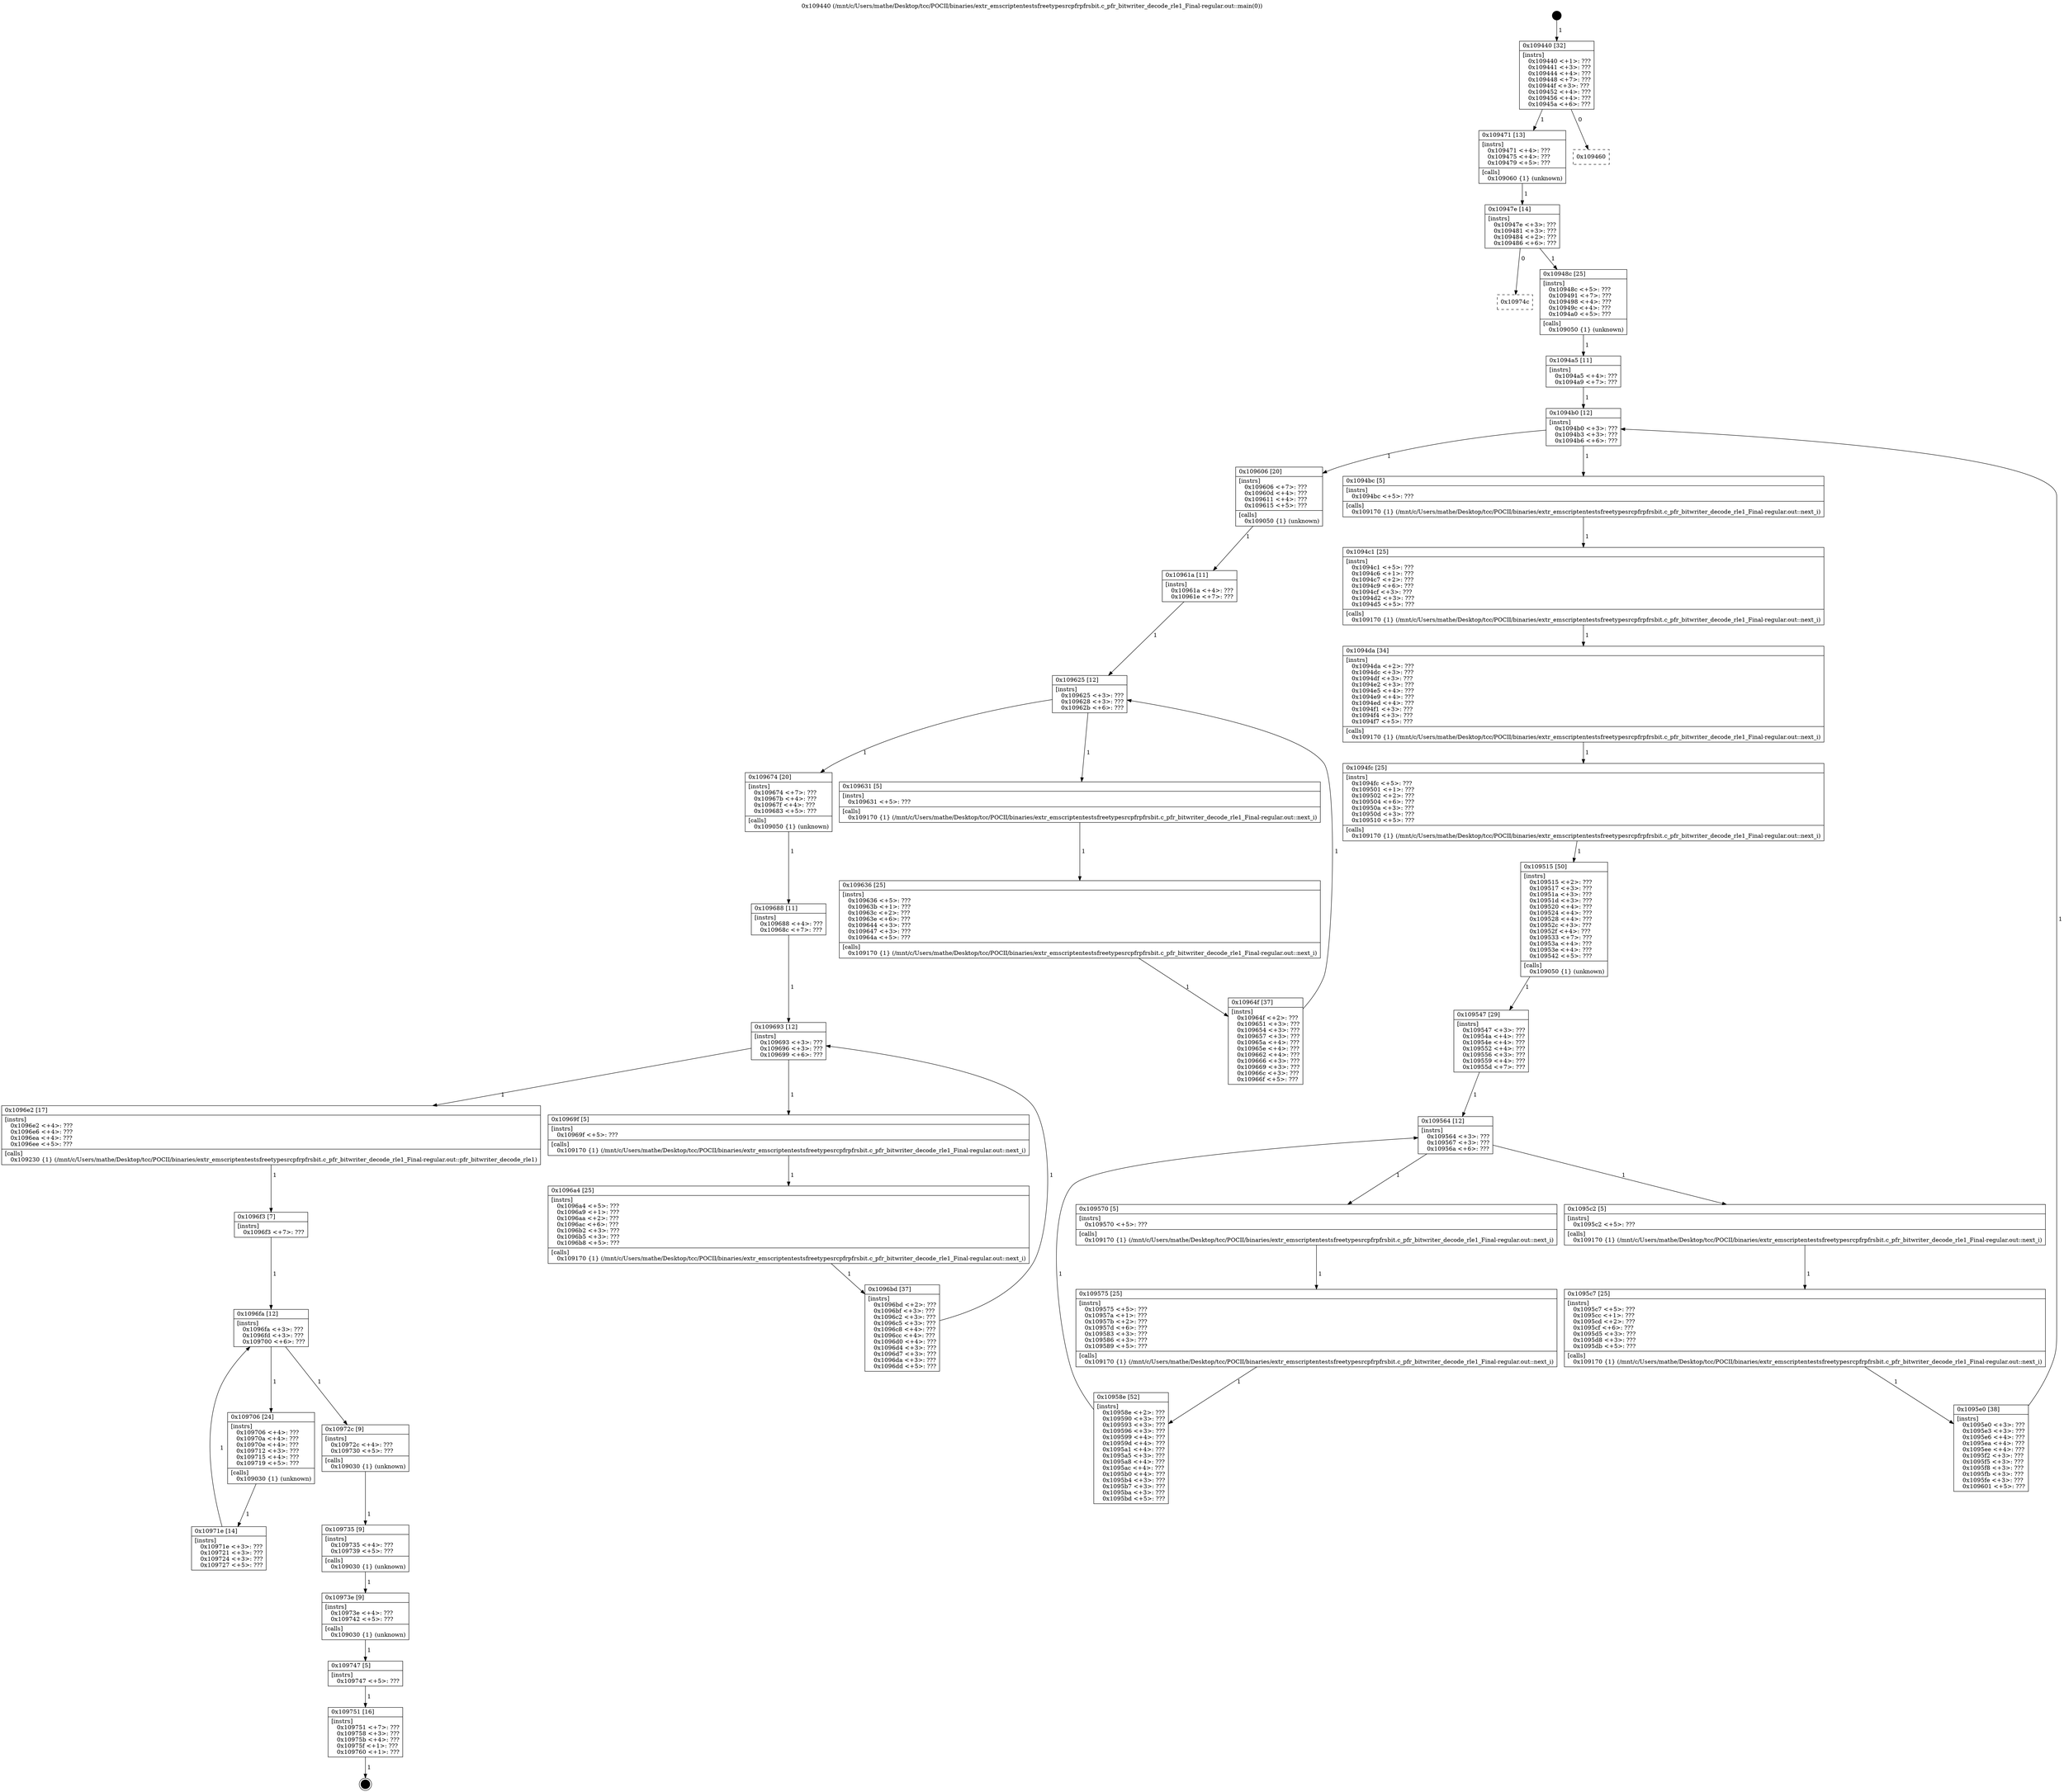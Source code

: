 digraph "0x109440" {
  label = "0x109440 (/mnt/c/Users/mathe/Desktop/tcc/POCII/binaries/extr_emscriptentestsfreetypesrcpfrpfrsbit.c_pfr_bitwriter_decode_rle1_Final-regular.out::main(0))"
  labelloc = "t"
  node[shape=record]

  Entry [label="",width=0.3,height=0.3,shape=circle,fillcolor=black,style=filled]
  "0x109440" [label="{
     0x109440 [32]\l
     | [instrs]\l
     &nbsp;&nbsp;0x109440 \<+1\>: ???\l
     &nbsp;&nbsp;0x109441 \<+3\>: ???\l
     &nbsp;&nbsp;0x109444 \<+4\>: ???\l
     &nbsp;&nbsp;0x109448 \<+7\>: ???\l
     &nbsp;&nbsp;0x10944f \<+3\>: ???\l
     &nbsp;&nbsp;0x109452 \<+4\>: ???\l
     &nbsp;&nbsp;0x109456 \<+4\>: ???\l
     &nbsp;&nbsp;0x10945a \<+6\>: ???\l
  }"]
  "0x109471" [label="{
     0x109471 [13]\l
     | [instrs]\l
     &nbsp;&nbsp;0x109471 \<+4\>: ???\l
     &nbsp;&nbsp;0x109475 \<+4\>: ???\l
     &nbsp;&nbsp;0x109479 \<+5\>: ???\l
     | [calls]\l
     &nbsp;&nbsp;0x109060 \{1\} (unknown)\l
  }"]
  "0x109460" [label="{
     0x109460\l
  }", style=dashed]
  "0x10947e" [label="{
     0x10947e [14]\l
     | [instrs]\l
     &nbsp;&nbsp;0x10947e \<+3\>: ???\l
     &nbsp;&nbsp;0x109481 \<+3\>: ???\l
     &nbsp;&nbsp;0x109484 \<+2\>: ???\l
     &nbsp;&nbsp;0x109486 \<+6\>: ???\l
  }"]
  "0x10974c" [label="{
     0x10974c\l
  }", style=dashed]
  "0x10948c" [label="{
     0x10948c [25]\l
     | [instrs]\l
     &nbsp;&nbsp;0x10948c \<+5\>: ???\l
     &nbsp;&nbsp;0x109491 \<+7\>: ???\l
     &nbsp;&nbsp;0x109498 \<+4\>: ???\l
     &nbsp;&nbsp;0x10949c \<+4\>: ???\l
     &nbsp;&nbsp;0x1094a0 \<+5\>: ???\l
     | [calls]\l
     &nbsp;&nbsp;0x109050 \{1\} (unknown)\l
  }"]
  Exit [label="",width=0.3,height=0.3,shape=circle,fillcolor=black,style=filled,peripheries=2]
  "0x1094b0" [label="{
     0x1094b0 [12]\l
     | [instrs]\l
     &nbsp;&nbsp;0x1094b0 \<+3\>: ???\l
     &nbsp;&nbsp;0x1094b3 \<+3\>: ???\l
     &nbsp;&nbsp;0x1094b6 \<+6\>: ???\l
  }"]
  "0x109606" [label="{
     0x109606 [20]\l
     | [instrs]\l
     &nbsp;&nbsp;0x109606 \<+7\>: ???\l
     &nbsp;&nbsp;0x10960d \<+4\>: ???\l
     &nbsp;&nbsp;0x109611 \<+4\>: ???\l
     &nbsp;&nbsp;0x109615 \<+5\>: ???\l
     | [calls]\l
     &nbsp;&nbsp;0x109050 \{1\} (unknown)\l
  }"]
  "0x1094bc" [label="{
     0x1094bc [5]\l
     | [instrs]\l
     &nbsp;&nbsp;0x1094bc \<+5\>: ???\l
     | [calls]\l
     &nbsp;&nbsp;0x109170 \{1\} (/mnt/c/Users/mathe/Desktop/tcc/POCII/binaries/extr_emscriptentestsfreetypesrcpfrpfrsbit.c_pfr_bitwriter_decode_rle1_Final-regular.out::next_i)\l
  }"]
  "0x1094c1" [label="{
     0x1094c1 [25]\l
     | [instrs]\l
     &nbsp;&nbsp;0x1094c1 \<+5\>: ???\l
     &nbsp;&nbsp;0x1094c6 \<+1\>: ???\l
     &nbsp;&nbsp;0x1094c7 \<+2\>: ???\l
     &nbsp;&nbsp;0x1094c9 \<+6\>: ???\l
     &nbsp;&nbsp;0x1094cf \<+3\>: ???\l
     &nbsp;&nbsp;0x1094d2 \<+3\>: ???\l
     &nbsp;&nbsp;0x1094d5 \<+5\>: ???\l
     | [calls]\l
     &nbsp;&nbsp;0x109170 \{1\} (/mnt/c/Users/mathe/Desktop/tcc/POCII/binaries/extr_emscriptentestsfreetypesrcpfrpfrsbit.c_pfr_bitwriter_decode_rle1_Final-regular.out::next_i)\l
  }"]
  "0x1094da" [label="{
     0x1094da [34]\l
     | [instrs]\l
     &nbsp;&nbsp;0x1094da \<+2\>: ???\l
     &nbsp;&nbsp;0x1094dc \<+3\>: ???\l
     &nbsp;&nbsp;0x1094df \<+3\>: ???\l
     &nbsp;&nbsp;0x1094e2 \<+3\>: ???\l
     &nbsp;&nbsp;0x1094e5 \<+4\>: ???\l
     &nbsp;&nbsp;0x1094e9 \<+4\>: ???\l
     &nbsp;&nbsp;0x1094ed \<+4\>: ???\l
     &nbsp;&nbsp;0x1094f1 \<+3\>: ???\l
     &nbsp;&nbsp;0x1094f4 \<+3\>: ???\l
     &nbsp;&nbsp;0x1094f7 \<+5\>: ???\l
     | [calls]\l
     &nbsp;&nbsp;0x109170 \{1\} (/mnt/c/Users/mathe/Desktop/tcc/POCII/binaries/extr_emscriptentestsfreetypesrcpfrpfrsbit.c_pfr_bitwriter_decode_rle1_Final-regular.out::next_i)\l
  }"]
  "0x1094fc" [label="{
     0x1094fc [25]\l
     | [instrs]\l
     &nbsp;&nbsp;0x1094fc \<+5\>: ???\l
     &nbsp;&nbsp;0x109501 \<+1\>: ???\l
     &nbsp;&nbsp;0x109502 \<+2\>: ???\l
     &nbsp;&nbsp;0x109504 \<+6\>: ???\l
     &nbsp;&nbsp;0x10950a \<+3\>: ???\l
     &nbsp;&nbsp;0x10950d \<+3\>: ???\l
     &nbsp;&nbsp;0x109510 \<+5\>: ???\l
     | [calls]\l
     &nbsp;&nbsp;0x109170 \{1\} (/mnt/c/Users/mathe/Desktop/tcc/POCII/binaries/extr_emscriptentestsfreetypesrcpfrpfrsbit.c_pfr_bitwriter_decode_rle1_Final-regular.out::next_i)\l
  }"]
  "0x109515" [label="{
     0x109515 [50]\l
     | [instrs]\l
     &nbsp;&nbsp;0x109515 \<+2\>: ???\l
     &nbsp;&nbsp;0x109517 \<+3\>: ???\l
     &nbsp;&nbsp;0x10951a \<+3\>: ???\l
     &nbsp;&nbsp;0x10951d \<+3\>: ???\l
     &nbsp;&nbsp;0x109520 \<+4\>: ???\l
     &nbsp;&nbsp;0x109524 \<+4\>: ???\l
     &nbsp;&nbsp;0x109528 \<+4\>: ???\l
     &nbsp;&nbsp;0x10952c \<+3\>: ???\l
     &nbsp;&nbsp;0x10952f \<+4\>: ???\l
     &nbsp;&nbsp;0x109533 \<+7\>: ???\l
     &nbsp;&nbsp;0x10953a \<+4\>: ???\l
     &nbsp;&nbsp;0x10953e \<+4\>: ???\l
     &nbsp;&nbsp;0x109542 \<+5\>: ???\l
     | [calls]\l
     &nbsp;&nbsp;0x109050 \{1\} (unknown)\l
  }"]
  "0x109564" [label="{
     0x109564 [12]\l
     | [instrs]\l
     &nbsp;&nbsp;0x109564 \<+3\>: ???\l
     &nbsp;&nbsp;0x109567 \<+3\>: ???\l
     &nbsp;&nbsp;0x10956a \<+6\>: ???\l
  }"]
  "0x1095c2" [label="{
     0x1095c2 [5]\l
     | [instrs]\l
     &nbsp;&nbsp;0x1095c2 \<+5\>: ???\l
     | [calls]\l
     &nbsp;&nbsp;0x109170 \{1\} (/mnt/c/Users/mathe/Desktop/tcc/POCII/binaries/extr_emscriptentestsfreetypesrcpfrpfrsbit.c_pfr_bitwriter_decode_rle1_Final-regular.out::next_i)\l
  }"]
  "0x109570" [label="{
     0x109570 [5]\l
     | [instrs]\l
     &nbsp;&nbsp;0x109570 \<+5\>: ???\l
     | [calls]\l
     &nbsp;&nbsp;0x109170 \{1\} (/mnt/c/Users/mathe/Desktop/tcc/POCII/binaries/extr_emscriptentestsfreetypesrcpfrpfrsbit.c_pfr_bitwriter_decode_rle1_Final-regular.out::next_i)\l
  }"]
  "0x109575" [label="{
     0x109575 [25]\l
     | [instrs]\l
     &nbsp;&nbsp;0x109575 \<+5\>: ???\l
     &nbsp;&nbsp;0x10957a \<+1\>: ???\l
     &nbsp;&nbsp;0x10957b \<+2\>: ???\l
     &nbsp;&nbsp;0x10957d \<+6\>: ???\l
     &nbsp;&nbsp;0x109583 \<+3\>: ???\l
     &nbsp;&nbsp;0x109586 \<+3\>: ???\l
     &nbsp;&nbsp;0x109589 \<+5\>: ???\l
     | [calls]\l
     &nbsp;&nbsp;0x109170 \{1\} (/mnt/c/Users/mathe/Desktop/tcc/POCII/binaries/extr_emscriptentestsfreetypesrcpfrpfrsbit.c_pfr_bitwriter_decode_rle1_Final-regular.out::next_i)\l
  }"]
  "0x10958e" [label="{
     0x10958e [52]\l
     | [instrs]\l
     &nbsp;&nbsp;0x10958e \<+2\>: ???\l
     &nbsp;&nbsp;0x109590 \<+3\>: ???\l
     &nbsp;&nbsp;0x109593 \<+3\>: ???\l
     &nbsp;&nbsp;0x109596 \<+3\>: ???\l
     &nbsp;&nbsp;0x109599 \<+4\>: ???\l
     &nbsp;&nbsp;0x10959d \<+4\>: ???\l
     &nbsp;&nbsp;0x1095a1 \<+4\>: ???\l
     &nbsp;&nbsp;0x1095a5 \<+3\>: ???\l
     &nbsp;&nbsp;0x1095a8 \<+4\>: ???\l
     &nbsp;&nbsp;0x1095ac \<+4\>: ???\l
     &nbsp;&nbsp;0x1095b0 \<+4\>: ???\l
     &nbsp;&nbsp;0x1095b4 \<+3\>: ???\l
     &nbsp;&nbsp;0x1095b7 \<+3\>: ???\l
     &nbsp;&nbsp;0x1095ba \<+3\>: ???\l
     &nbsp;&nbsp;0x1095bd \<+5\>: ???\l
  }"]
  "0x109547" [label="{
     0x109547 [29]\l
     | [instrs]\l
     &nbsp;&nbsp;0x109547 \<+3\>: ???\l
     &nbsp;&nbsp;0x10954a \<+4\>: ???\l
     &nbsp;&nbsp;0x10954e \<+4\>: ???\l
     &nbsp;&nbsp;0x109552 \<+4\>: ???\l
     &nbsp;&nbsp;0x109556 \<+3\>: ???\l
     &nbsp;&nbsp;0x109559 \<+4\>: ???\l
     &nbsp;&nbsp;0x10955d \<+7\>: ???\l
  }"]
  "0x1095c7" [label="{
     0x1095c7 [25]\l
     | [instrs]\l
     &nbsp;&nbsp;0x1095c7 \<+5\>: ???\l
     &nbsp;&nbsp;0x1095cc \<+1\>: ???\l
     &nbsp;&nbsp;0x1095cd \<+2\>: ???\l
     &nbsp;&nbsp;0x1095cf \<+6\>: ???\l
     &nbsp;&nbsp;0x1095d5 \<+3\>: ???\l
     &nbsp;&nbsp;0x1095d8 \<+3\>: ???\l
     &nbsp;&nbsp;0x1095db \<+5\>: ???\l
     | [calls]\l
     &nbsp;&nbsp;0x109170 \{1\} (/mnt/c/Users/mathe/Desktop/tcc/POCII/binaries/extr_emscriptentestsfreetypesrcpfrpfrsbit.c_pfr_bitwriter_decode_rle1_Final-regular.out::next_i)\l
  }"]
  "0x1095e0" [label="{
     0x1095e0 [38]\l
     | [instrs]\l
     &nbsp;&nbsp;0x1095e0 \<+3\>: ???\l
     &nbsp;&nbsp;0x1095e3 \<+3\>: ???\l
     &nbsp;&nbsp;0x1095e6 \<+4\>: ???\l
     &nbsp;&nbsp;0x1095ea \<+4\>: ???\l
     &nbsp;&nbsp;0x1095ee \<+4\>: ???\l
     &nbsp;&nbsp;0x1095f2 \<+3\>: ???\l
     &nbsp;&nbsp;0x1095f5 \<+3\>: ???\l
     &nbsp;&nbsp;0x1095f8 \<+3\>: ???\l
     &nbsp;&nbsp;0x1095fb \<+3\>: ???\l
     &nbsp;&nbsp;0x1095fe \<+3\>: ???\l
     &nbsp;&nbsp;0x109601 \<+5\>: ???\l
  }"]
  "0x1094a5" [label="{
     0x1094a5 [11]\l
     | [instrs]\l
     &nbsp;&nbsp;0x1094a5 \<+4\>: ???\l
     &nbsp;&nbsp;0x1094a9 \<+7\>: ???\l
  }"]
  "0x109625" [label="{
     0x109625 [12]\l
     | [instrs]\l
     &nbsp;&nbsp;0x109625 \<+3\>: ???\l
     &nbsp;&nbsp;0x109628 \<+3\>: ???\l
     &nbsp;&nbsp;0x10962b \<+6\>: ???\l
  }"]
  "0x109674" [label="{
     0x109674 [20]\l
     | [instrs]\l
     &nbsp;&nbsp;0x109674 \<+7\>: ???\l
     &nbsp;&nbsp;0x10967b \<+4\>: ???\l
     &nbsp;&nbsp;0x10967f \<+4\>: ???\l
     &nbsp;&nbsp;0x109683 \<+5\>: ???\l
     | [calls]\l
     &nbsp;&nbsp;0x109050 \{1\} (unknown)\l
  }"]
  "0x109631" [label="{
     0x109631 [5]\l
     | [instrs]\l
     &nbsp;&nbsp;0x109631 \<+5\>: ???\l
     | [calls]\l
     &nbsp;&nbsp;0x109170 \{1\} (/mnt/c/Users/mathe/Desktop/tcc/POCII/binaries/extr_emscriptentestsfreetypesrcpfrpfrsbit.c_pfr_bitwriter_decode_rle1_Final-regular.out::next_i)\l
  }"]
  "0x109636" [label="{
     0x109636 [25]\l
     | [instrs]\l
     &nbsp;&nbsp;0x109636 \<+5\>: ???\l
     &nbsp;&nbsp;0x10963b \<+1\>: ???\l
     &nbsp;&nbsp;0x10963c \<+2\>: ???\l
     &nbsp;&nbsp;0x10963e \<+6\>: ???\l
     &nbsp;&nbsp;0x109644 \<+3\>: ???\l
     &nbsp;&nbsp;0x109647 \<+3\>: ???\l
     &nbsp;&nbsp;0x10964a \<+5\>: ???\l
     | [calls]\l
     &nbsp;&nbsp;0x109170 \{1\} (/mnt/c/Users/mathe/Desktop/tcc/POCII/binaries/extr_emscriptentestsfreetypesrcpfrpfrsbit.c_pfr_bitwriter_decode_rle1_Final-regular.out::next_i)\l
  }"]
  "0x10964f" [label="{
     0x10964f [37]\l
     | [instrs]\l
     &nbsp;&nbsp;0x10964f \<+2\>: ???\l
     &nbsp;&nbsp;0x109651 \<+3\>: ???\l
     &nbsp;&nbsp;0x109654 \<+3\>: ???\l
     &nbsp;&nbsp;0x109657 \<+3\>: ???\l
     &nbsp;&nbsp;0x10965a \<+4\>: ???\l
     &nbsp;&nbsp;0x10965e \<+4\>: ???\l
     &nbsp;&nbsp;0x109662 \<+4\>: ???\l
     &nbsp;&nbsp;0x109666 \<+3\>: ???\l
     &nbsp;&nbsp;0x109669 \<+3\>: ???\l
     &nbsp;&nbsp;0x10966c \<+3\>: ???\l
     &nbsp;&nbsp;0x10966f \<+5\>: ???\l
  }"]
  "0x10961a" [label="{
     0x10961a [11]\l
     | [instrs]\l
     &nbsp;&nbsp;0x10961a \<+4\>: ???\l
     &nbsp;&nbsp;0x10961e \<+7\>: ???\l
  }"]
  "0x109693" [label="{
     0x109693 [12]\l
     | [instrs]\l
     &nbsp;&nbsp;0x109693 \<+3\>: ???\l
     &nbsp;&nbsp;0x109696 \<+3\>: ???\l
     &nbsp;&nbsp;0x109699 \<+6\>: ???\l
  }"]
  "0x1096e2" [label="{
     0x1096e2 [17]\l
     | [instrs]\l
     &nbsp;&nbsp;0x1096e2 \<+4\>: ???\l
     &nbsp;&nbsp;0x1096e6 \<+4\>: ???\l
     &nbsp;&nbsp;0x1096ea \<+4\>: ???\l
     &nbsp;&nbsp;0x1096ee \<+5\>: ???\l
     | [calls]\l
     &nbsp;&nbsp;0x109230 \{1\} (/mnt/c/Users/mathe/Desktop/tcc/POCII/binaries/extr_emscriptentestsfreetypesrcpfrpfrsbit.c_pfr_bitwriter_decode_rle1_Final-regular.out::pfr_bitwriter_decode_rle1)\l
  }"]
  "0x10969f" [label="{
     0x10969f [5]\l
     | [instrs]\l
     &nbsp;&nbsp;0x10969f \<+5\>: ???\l
     | [calls]\l
     &nbsp;&nbsp;0x109170 \{1\} (/mnt/c/Users/mathe/Desktop/tcc/POCII/binaries/extr_emscriptentestsfreetypesrcpfrpfrsbit.c_pfr_bitwriter_decode_rle1_Final-regular.out::next_i)\l
  }"]
  "0x1096a4" [label="{
     0x1096a4 [25]\l
     | [instrs]\l
     &nbsp;&nbsp;0x1096a4 \<+5\>: ???\l
     &nbsp;&nbsp;0x1096a9 \<+1\>: ???\l
     &nbsp;&nbsp;0x1096aa \<+2\>: ???\l
     &nbsp;&nbsp;0x1096ac \<+6\>: ???\l
     &nbsp;&nbsp;0x1096b2 \<+3\>: ???\l
     &nbsp;&nbsp;0x1096b5 \<+3\>: ???\l
     &nbsp;&nbsp;0x1096b8 \<+5\>: ???\l
     | [calls]\l
     &nbsp;&nbsp;0x109170 \{1\} (/mnt/c/Users/mathe/Desktop/tcc/POCII/binaries/extr_emscriptentestsfreetypesrcpfrpfrsbit.c_pfr_bitwriter_decode_rle1_Final-regular.out::next_i)\l
  }"]
  "0x1096bd" [label="{
     0x1096bd [37]\l
     | [instrs]\l
     &nbsp;&nbsp;0x1096bd \<+2\>: ???\l
     &nbsp;&nbsp;0x1096bf \<+3\>: ???\l
     &nbsp;&nbsp;0x1096c2 \<+3\>: ???\l
     &nbsp;&nbsp;0x1096c5 \<+3\>: ???\l
     &nbsp;&nbsp;0x1096c8 \<+4\>: ???\l
     &nbsp;&nbsp;0x1096cc \<+4\>: ???\l
     &nbsp;&nbsp;0x1096d0 \<+4\>: ???\l
     &nbsp;&nbsp;0x1096d4 \<+3\>: ???\l
     &nbsp;&nbsp;0x1096d7 \<+3\>: ???\l
     &nbsp;&nbsp;0x1096da \<+3\>: ???\l
     &nbsp;&nbsp;0x1096dd \<+5\>: ???\l
  }"]
  "0x109688" [label="{
     0x109688 [11]\l
     | [instrs]\l
     &nbsp;&nbsp;0x109688 \<+4\>: ???\l
     &nbsp;&nbsp;0x10968c \<+7\>: ???\l
  }"]
  "0x1096fa" [label="{
     0x1096fa [12]\l
     | [instrs]\l
     &nbsp;&nbsp;0x1096fa \<+3\>: ???\l
     &nbsp;&nbsp;0x1096fd \<+3\>: ???\l
     &nbsp;&nbsp;0x109700 \<+6\>: ???\l
  }"]
  "0x10972c" [label="{
     0x10972c [9]\l
     | [instrs]\l
     &nbsp;&nbsp;0x10972c \<+4\>: ???\l
     &nbsp;&nbsp;0x109730 \<+5\>: ???\l
     | [calls]\l
     &nbsp;&nbsp;0x109030 \{1\} (unknown)\l
  }"]
  "0x109706" [label="{
     0x109706 [24]\l
     | [instrs]\l
     &nbsp;&nbsp;0x109706 \<+4\>: ???\l
     &nbsp;&nbsp;0x10970a \<+4\>: ???\l
     &nbsp;&nbsp;0x10970e \<+4\>: ???\l
     &nbsp;&nbsp;0x109712 \<+3\>: ???\l
     &nbsp;&nbsp;0x109715 \<+4\>: ???\l
     &nbsp;&nbsp;0x109719 \<+5\>: ???\l
     | [calls]\l
     &nbsp;&nbsp;0x109030 \{1\} (unknown)\l
  }"]
  "0x10971e" [label="{
     0x10971e [14]\l
     | [instrs]\l
     &nbsp;&nbsp;0x10971e \<+3\>: ???\l
     &nbsp;&nbsp;0x109721 \<+3\>: ???\l
     &nbsp;&nbsp;0x109724 \<+3\>: ???\l
     &nbsp;&nbsp;0x109727 \<+5\>: ???\l
  }"]
  "0x1096f3" [label="{
     0x1096f3 [7]\l
     | [instrs]\l
     &nbsp;&nbsp;0x1096f3 \<+7\>: ???\l
  }"]
  "0x109735" [label="{
     0x109735 [9]\l
     | [instrs]\l
     &nbsp;&nbsp;0x109735 \<+4\>: ???\l
     &nbsp;&nbsp;0x109739 \<+5\>: ???\l
     | [calls]\l
     &nbsp;&nbsp;0x109030 \{1\} (unknown)\l
  }"]
  "0x10973e" [label="{
     0x10973e [9]\l
     | [instrs]\l
     &nbsp;&nbsp;0x10973e \<+4\>: ???\l
     &nbsp;&nbsp;0x109742 \<+5\>: ???\l
     | [calls]\l
     &nbsp;&nbsp;0x109030 \{1\} (unknown)\l
  }"]
  "0x109747" [label="{
     0x109747 [5]\l
     | [instrs]\l
     &nbsp;&nbsp;0x109747 \<+5\>: ???\l
  }"]
  "0x109751" [label="{
     0x109751 [16]\l
     | [instrs]\l
     &nbsp;&nbsp;0x109751 \<+7\>: ???\l
     &nbsp;&nbsp;0x109758 \<+3\>: ???\l
     &nbsp;&nbsp;0x10975b \<+4\>: ???\l
     &nbsp;&nbsp;0x10975f \<+1\>: ???\l
     &nbsp;&nbsp;0x109760 \<+1\>: ???\l
  }"]
  Entry -> "0x109440" [label=" 1"]
  "0x109440" -> "0x109471" [label=" 1"]
  "0x109440" -> "0x109460" [label=" 0"]
  "0x109471" -> "0x10947e" [label=" 1"]
  "0x10947e" -> "0x10974c" [label=" 0"]
  "0x10947e" -> "0x10948c" [label=" 1"]
  "0x109751" -> Exit [label=" 1"]
  "0x10948c" -> "0x1094a5" [label=" 1"]
  "0x1094b0" -> "0x109606" [label=" 1"]
  "0x1094b0" -> "0x1094bc" [label=" 1"]
  "0x1094bc" -> "0x1094c1" [label=" 1"]
  "0x1094c1" -> "0x1094da" [label=" 1"]
  "0x1094da" -> "0x1094fc" [label=" 1"]
  "0x1094fc" -> "0x109515" [label=" 1"]
  "0x109515" -> "0x109547" [label=" 1"]
  "0x109564" -> "0x1095c2" [label=" 1"]
  "0x109564" -> "0x109570" [label=" 1"]
  "0x109570" -> "0x109575" [label=" 1"]
  "0x109575" -> "0x10958e" [label=" 1"]
  "0x109547" -> "0x109564" [label=" 1"]
  "0x10958e" -> "0x109564" [label=" 1"]
  "0x1095c2" -> "0x1095c7" [label=" 1"]
  "0x1095c7" -> "0x1095e0" [label=" 1"]
  "0x1094a5" -> "0x1094b0" [label=" 1"]
  "0x1095e0" -> "0x1094b0" [label=" 1"]
  "0x109606" -> "0x10961a" [label=" 1"]
  "0x109625" -> "0x109674" [label=" 1"]
  "0x109625" -> "0x109631" [label=" 1"]
  "0x109631" -> "0x109636" [label=" 1"]
  "0x109636" -> "0x10964f" [label=" 1"]
  "0x10961a" -> "0x109625" [label=" 1"]
  "0x10964f" -> "0x109625" [label=" 1"]
  "0x109674" -> "0x109688" [label=" 1"]
  "0x109693" -> "0x1096e2" [label=" 1"]
  "0x109693" -> "0x10969f" [label=" 1"]
  "0x10969f" -> "0x1096a4" [label=" 1"]
  "0x1096a4" -> "0x1096bd" [label=" 1"]
  "0x109688" -> "0x109693" [label=" 1"]
  "0x1096bd" -> "0x109693" [label=" 1"]
  "0x1096e2" -> "0x1096f3" [label=" 1"]
  "0x1096fa" -> "0x10972c" [label=" 1"]
  "0x1096fa" -> "0x109706" [label=" 1"]
  "0x109706" -> "0x10971e" [label=" 1"]
  "0x1096f3" -> "0x1096fa" [label=" 1"]
  "0x10971e" -> "0x1096fa" [label=" 1"]
  "0x10972c" -> "0x109735" [label=" 1"]
  "0x109735" -> "0x10973e" [label=" 1"]
  "0x10973e" -> "0x109747" [label=" 1"]
  "0x109747" -> "0x109751" [label=" 1"]
}
